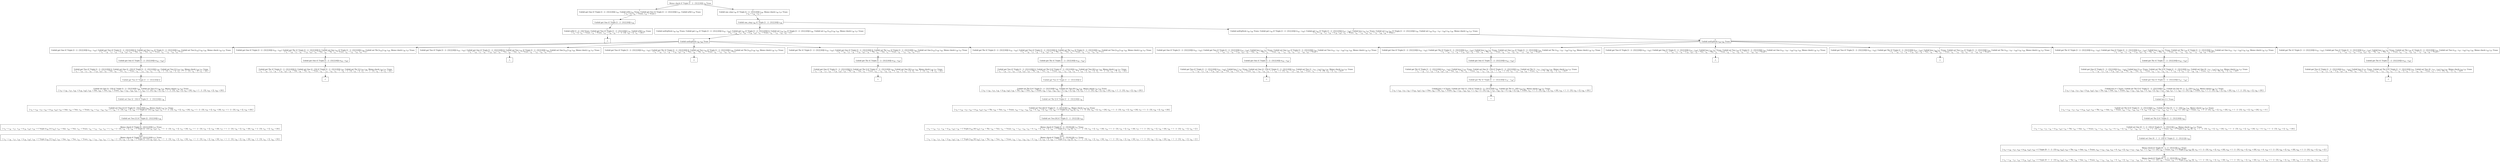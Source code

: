 digraph {
    graph [rankdir=TB
          ,bgcolor=transparent];
    node [shape=box
         ,fillcolor=white
         ,style=filled];
    0 [label=<O <BR/> Memo check (C Triple [1 : 2 : [3] [] [0]]) v<SUB>6</SUB> Trueo>];
    1 [label=<C <BR/> Unfold get One (C Triple [1 : 2 : [3] [] [0]]) v<SUB>34</SUB>, Unfold isNil v<SUB>34</SUB> Trueo, Unfold get Two (C Triple [1 : 2 : [3] [] [0]]) v<SUB>35</SUB>, Unfold isNil v<SUB>35</SUB> Trueo <BR/>  [ v<SUB>6</SUB> &rarr; [], v<SUB>32</SUB> &rarr; Trueo, v<SUB>33</SUB> &rarr; Trueo ] >];
    2 [label=<C <BR/> Unfold one_step v<SUB>36</SUB> (C Triple [1 : 2 : [3] [] [0]]) v<SUB>38</SUB>, Memo check v<SUB>38</SUB> v<SUB>37</SUB> Trueo <BR/>  [ v<SUB>6</SUB> &rarr; v<SUB>36</SUB> : v<SUB>37</SUB> ] >];
    3 [label=<O <BR/> Unfold get One (C Triple [1 : 2 : [3] [] [0]]) v<SUB>34</SUB>>];
    4 [label=<C <BR/> Unfold isNil (1 : 2 : [3]) Trueo, Unfold get Two (C Triple [1 : 2 : [3] [] [0]]) v<SUB>35</SUB>, Unfold isNil v<SUB>35</SUB> Trueo <BR/>  [ v<SUB>6</SUB> &rarr; [], v<SUB>32</SUB> &rarr; Trueo, v<SUB>33</SUB> &rarr; Trueo, v<SUB>34</SUB> &rarr; v<SUB>39</SUB>, v<SUB>39</SUB> &rarr; 1 : 2 : [3], v<SUB>40</SUB> &rarr; [], v<SUB>41</SUB> &rarr; [0] ] >];
    5 [label=<_|_>];
    6 [label=<O <BR/> Unfold one_step v<SUB>36</SUB> (C Triple [1 : 2 : [3] [] [0]]) v<SUB>38</SUB>>];
    7 [label=<C <BR/> Unfold notEqStick v<SUB>39</SUB> v<SUB>40</SUB> Trueo, Unfold get v<SUB>39</SUB> (C Triple [1 : 2 : [3] [] [0]]) (v<SUB>43</SUB> : v<SUB>44</SUB>), Unfold get v<SUB>40</SUB> (C Triple [1 : 2 : [3] [] [0]]) [], Unfold set v<SUB>39</SUB> v<SUB>44</SUB> (C Triple [1 : 2 : [3] [] [0]]) v<SUB>46</SUB>, Unfold set v<SUB>40</SUB> [v<SUB>43</SUB>] v<SUB>46</SUB> v<SUB>38</SUB>, Memo check v<SUB>38</SUB> v<SUB>37</SUB> Trueo <BR/>  [ v<SUB>6</SUB> &rarr; v<SUB>36</SUB> : v<SUB>37</SUB>, v<SUB>36</SUB> &rarr; (v<SUB>39</SUB>, v<SUB>40</SUB>), v<SUB>41</SUB> &rarr; Trueo, v<SUB>42</SUB> &rarr; v<SUB>43</SUB> : v<SUB>44</SUB>, v<SUB>45</SUB> &rarr; [] ] >];
    8 [label=<C <BR/> Unfold notEqStick v<SUB>39</SUB> v<SUB>40</SUB> Trueo, Unfold get v<SUB>39</SUB> (C Triple [1 : 2 : [3] [] [0]]) (v<SUB>43</SUB> : v<SUB>44</SUB>), Unfold get v<SUB>40</SUB> (C Triple [1 : 2 : [3] [] [0]]) (v<SUB>47</SUB> : v<SUB>48</SUB>), Unfold less v<SUB>43</SUB> v<SUB>47</SUB> Trueo, Unfold set v<SUB>39</SUB> v<SUB>44</SUB> (C Triple [1 : 2 : [3] [] [0]]) v<SUB>50</SUB>, Unfold set v<SUB>40</SUB> (v<SUB>43</SUB> : v<SUB>47</SUB> : v<SUB>48</SUB>) v<SUB>50</SUB> v<SUB>38</SUB>, Memo check v<SUB>38</SUB> v<SUB>37</SUB> Trueo <BR/>  [ v<SUB>6</SUB> &rarr; v<SUB>36</SUB> : v<SUB>37</SUB>, v<SUB>36</SUB> &rarr; (v<SUB>39</SUB>, v<SUB>40</SUB>), v<SUB>41</SUB> &rarr; Trueo, v<SUB>42</SUB> &rarr; v<SUB>43</SUB> : v<SUB>44</SUB>, v<SUB>45</SUB> &rarr; v<SUB>47</SUB> : v<SUB>48</SUB>, v<SUB>49</SUB> &rarr; Trueo ] >];
    9 [label=<O <BR/> Unfold notEqStick v<SUB>39</SUB> v<SUB>40</SUB> Trueo>];
    10 [label=<C <BR/> Unfold get One (C Triple [1 : 2 : [3] [] [0]]) (v<SUB>43</SUB> : v<SUB>44</SUB>), Unfold get Two (C Triple [1 : 2 : [3] [] [0]]) [], Unfold set One v<SUB>44</SUB> (C Triple [1 : 2 : [3] [] [0]]) v<SUB>46</SUB>, Unfold set Two [v<SUB>43</SUB>] v<SUB>46</SUB> v<SUB>38</SUB>, Memo check v<SUB>38</SUB> v<SUB>37</SUB> Trueo <BR/>  [ v<SUB>6</SUB> &rarr; v<SUB>36</SUB> : v<SUB>37</SUB>, v<SUB>36</SUB> &rarr; (v<SUB>39</SUB>, v<SUB>40</SUB>), v<SUB>39</SUB> &rarr; One, v<SUB>40</SUB> &rarr; Two, v<SUB>41</SUB> &rarr; Trueo, v<SUB>42</SUB> &rarr; v<SUB>43</SUB> : v<SUB>44</SUB>, v<SUB>45</SUB> &rarr; [] ] >];
    11 [label=<C <BR/> Unfold get One (C Triple [1 : 2 : [3] [] [0]]) (v<SUB>43</SUB> : v<SUB>44</SUB>), Unfold get Thr (C Triple [1 : 2 : [3] [] [0]]) [], Unfold set One v<SUB>44</SUB> (C Triple [1 : 2 : [3] [] [0]]) v<SUB>46</SUB>, Unfold set Thr [v<SUB>43</SUB>] v<SUB>46</SUB> v<SUB>38</SUB>, Memo check v<SUB>38</SUB> v<SUB>37</SUB> Trueo <BR/>  [ v<SUB>6</SUB> &rarr; v<SUB>36</SUB> : v<SUB>37</SUB>, v<SUB>36</SUB> &rarr; (v<SUB>39</SUB>, v<SUB>40</SUB>), v<SUB>39</SUB> &rarr; One, v<SUB>40</SUB> &rarr; Thr, v<SUB>41</SUB> &rarr; Trueo, v<SUB>42</SUB> &rarr; v<SUB>43</SUB> : v<SUB>44</SUB>, v<SUB>45</SUB> &rarr; [] ] >];
    12 [label=<C <BR/> Unfold get Two (C Triple [1 : 2 : [3] [] [0]]) (v<SUB>43</SUB> : v<SUB>44</SUB>), Unfold get One (C Triple [1 : 2 : [3] [] [0]]) [], Unfold set Two v<SUB>44</SUB> (C Triple [1 : 2 : [3] [] [0]]) v<SUB>46</SUB>, Unfold set One [v<SUB>43</SUB>] v<SUB>46</SUB> v<SUB>38</SUB>, Memo check v<SUB>38</SUB> v<SUB>37</SUB> Trueo <BR/>  [ v<SUB>6</SUB> &rarr; v<SUB>36</SUB> : v<SUB>37</SUB>, v<SUB>36</SUB> &rarr; (v<SUB>39</SUB>, v<SUB>40</SUB>), v<SUB>39</SUB> &rarr; Two, v<SUB>40</SUB> &rarr; One, v<SUB>41</SUB> &rarr; Trueo, v<SUB>42</SUB> &rarr; v<SUB>43</SUB> : v<SUB>44</SUB>, v<SUB>45</SUB> &rarr; [] ] >];
    13 [label=<C <BR/> Unfold get Two (C Triple [1 : 2 : [3] [] [0]]) (v<SUB>43</SUB> : v<SUB>44</SUB>), Unfold get Thr (C Triple [1 : 2 : [3] [] [0]]) [], Unfold set Two v<SUB>44</SUB> (C Triple [1 : 2 : [3] [] [0]]) v<SUB>46</SUB>, Unfold set Thr [v<SUB>43</SUB>] v<SUB>46</SUB> v<SUB>38</SUB>, Memo check v<SUB>38</SUB> v<SUB>37</SUB> Trueo <BR/>  [ v<SUB>6</SUB> &rarr; v<SUB>36</SUB> : v<SUB>37</SUB>, v<SUB>36</SUB> &rarr; (v<SUB>39</SUB>, v<SUB>40</SUB>), v<SUB>39</SUB> &rarr; Two, v<SUB>40</SUB> &rarr; Thr, v<SUB>41</SUB> &rarr; Trueo, v<SUB>42</SUB> &rarr; v<SUB>43</SUB> : v<SUB>44</SUB>, v<SUB>45</SUB> &rarr; [] ] >];
    14 [label=<C <BR/> Unfold get Thr (C Triple [1 : 2 : [3] [] [0]]) (v<SUB>43</SUB> : v<SUB>44</SUB>), Unfold get One (C Triple [1 : 2 : [3] [] [0]]) [], Unfold set Thr v<SUB>44</SUB> (C Triple [1 : 2 : [3] [] [0]]) v<SUB>46</SUB>, Unfold set One [v<SUB>43</SUB>] v<SUB>46</SUB> v<SUB>38</SUB>, Memo check v<SUB>38</SUB> v<SUB>37</SUB> Trueo <BR/>  [ v<SUB>6</SUB> &rarr; v<SUB>36</SUB> : v<SUB>37</SUB>, v<SUB>36</SUB> &rarr; (v<SUB>39</SUB>, v<SUB>40</SUB>), v<SUB>39</SUB> &rarr; Thr, v<SUB>40</SUB> &rarr; One, v<SUB>41</SUB> &rarr; Trueo, v<SUB>42</SUB> &rarr; v<SUB>43</SUB> : v<SUB>44</SUB>, v<SUB>45</SUB> &rarr; [] ] >];
    15 [label=<C <BR/> Unfold get Thr (C Triple [1 : 2 : [3] [] [0]]) (v<SUB>43</SUB> : v<SUB>44</SUB>), Unfold get Two (C Triple [1 : 2 : [3] [] [0]]) [], Unfold set Thr v<SUB>44</SUB> (C Triple [1 : 2 : [3] [] [0]]) v<SUB>46</SUB>, Unfold set Two [v<SUB>43</SUB>] v<SUB>46</SUB> v<SUB>38</SUB>, Memo check v<SUB>38</SUB> v<SUB>37</SUB> Trueo <BR/>  [ v<SUB>6</SUB> &rarr; v<SUB>36</SUB> : v<SUB>37</SUB>, v<SUB>36</SUB> &rarr; (v<SUB>39</SUB>, v<SUB>40</SUB>), v<SUB>39</SUB> &rarr; Thr, v<SUB>40</SUB> &rarr; Two, v<SUB>41</SUB> &rarr; Trueo, v<SUB>42</SUB> &rarr; v<SUB>43</SUB> : v<SUB>44</SUB>, v<SUB>45</SUB> &rarr; [] ] >];
    16 [label=<O <BR/> Unfold get One (C Triple [1 : 2 : [3] [] [0]]) (v<SUB>43</SUB> : v<SUB>44</SUB>)>];
    17 [label=<C <BR/> Unfold get Two (C Triple [1 : 2 : [3] [] [0]]) [], Unfold set One (2 : [3]) (C Triple [1 : 2 : [3] [] [0]]) v<SUB>46</SUB>, Unfold set Two [1] v<SUB>46</SUB> v<SUB>38</SUB>, Memo check v<SUB>38</SUB> v<SUB>37</SUB> Trueo <BR/>  [ v<SUB>6</SUB> &rarr; v<SUB>36</SUB> : v<SUB>37</SUB>, v<SUB>36</SUB> &rarr; (v<SUB>39</SUB>, v<SUB>40</SUB>), v<SUB>39</SUB> &rarr; One, v<SUB>40</SUB> &rarr; Two, v<SUB>41</SUB> &rarr; Trueo, v<SUB>42</SUB> &rarr; v<SUB>43</SUB> : v<SUB>44</SUB>, v<SUB>43</SUB> &rarr; 1, v<SUB>44</SUB> &rarr; 2 : [3], v<SUB>45</SUB> &rarr; [], v<SUB>51</SUB> &rarr; 1 : 2 : [3], v<SUB>52</SUB> &rarr; [], v<SUB>53</SUB> &rarr; [0] ] >];
    18 [label=<O <BR/> Unfold get Two (C Triple [1 : 2 : [3] [] [0]]) []>];
    19 [label=<C <BR/> Unfold set One (2 : [3]) (C Triple [1 : 2 : [3] [] [0]]) v<SUB>46</SUB>, Unfold set Two [1] v<SUB>46</SUB> v<SUB>38</SUB>, Memo check v<SUB>38</SUB> v<SUB>37</SUB> Trueo <BR/>  [ v<SUB>6</SUB> &rarr; v<SUB>36</SUB> : v<SUB>37</SUB>, v<SUB>36</SUB> &rarr; (v<SUB>39</SUB>, v<SUB>40</SUB>), v<SUB>39</SUB> &rarr; One, v<SUB>40</SUB> &rarr; Two, v<SUB>41</SUB> &rarr; Trueo, v<SUB>42</SUB> &rarr; v<SUB>43</SUB> : v<SUB>44</SUB>, v<SUB>43</SUB> &rarr; 1, v<SUB>44</SUB> &rarr; 2 : [3], v<SUB>45</SUB> &rarr; [], v<SUB>51</SUB> &rarr; 1 : 2 : [3], v<SUB>52</SUB> &rarr; [], v<SUB>53</SUB> &rarr; [0], v<SUB>54</SUB> &rarr; 1 : 2 : [3], v<SUB>55</SUB> &rarr; [], v<SUB>56</SUB> &rarr; [0] ] >];
    20 [label=<O <BR/> Unfold set One (2 : [3]) (C Triple [1 : 2 : [3] [] [0]]) v<SUB>46</SUB>>];
    21 [label=<C <BR/> Unfold set Two [1] (C Triple [2 : [3] [] [0]]) v<SUB>38</SUB>, Memo check v<SUB>38</SUB> v<SUB>37</SUB> Trueo <BR/>  [ v<SUB>6</SUB> &rarr; v<SUB>36</SUB> : v<SUB>37</SUB>, v<SUB>36</SUB> &rarr; (v<SUB>39</SUB>, v<SUB>40</SUB>), v<SUB>39</SUB> &rarr; One, v<SUB>40</SUB> &rarr; Two, v<SUB>41</SUB> &rarr; Trueo, v<SUB>42</SUB> &rarr; v<SUB>43</SUB> : v<SUB>44</SUB>, v<SUB>43</SUB> &rarr; 1, v<SUB>44</SUB> &rarr; 2 : [3], v<SUB>45</SUB> &rarr; [], v<SUB>46</SUB> &rarr; C Triple [2 : [3] v<SUB>58</SUB> v<SUB>59</SUB>], v<SUB>51</SUB> &rarr; 1 : 2 : [3], v<SUB>52</SUB> &rarr; [], v<SUB>53</SUB> &rarr; [0], v<SUB>54</SUB> &rarr; 1 : 2 : [3], v<SUB>55</SUB> &rarr; [], v<SUB>56</SUB> &rarr; [0], v<SUB>57</SUB> &rarr; 1 : 2 : [3], v<SUB>58</SUB> &rarr; [], v<SUB>59</SUB> &rarr; [0] ] >];
    22 [label=<O <BR/> Unfold set Two [1] (C Triple [2 : [3] [] [0]]) v<SUB>38</SUB>>];
    23 [label=<C <BR/> Memo check (C Triple [2 : [3] [1] [0]]) v<SUB>37</SUB> Trueo <BR/>  [ v<SUB>6</SUB> &rarr; v<SUB>36</SUB> : v<SUB>37</SUB>, v<SUB>36</SUB> &rarr; (v<SUB>39</SUB>, v<SUB>40</SUB>), v<SUB>38</SUB> &rarr; C Triple [v<SUB>60</SUB> [1] v<SUB>62</SUB>], v<SUB>39</SUB> &rarr; One, v<SUB>40</SUB> &rarr; Two, v<SUB>41</SUB> &rarr; Trueo, v<SUB>42</SUB> &rarr; v<SUB>43</SUB> : v<SUB>44</SUB>, v<SUB>43</SUB> &rarr; 1, v<SUB>44</SUB> &rarr; 2 : [3], v<SUB>45</SUB> &rarr; [], v<SUB>46</SUB> &rarr; C Triple [2 : [3] v<SUB>58</SUB> v<SUB>59</SUB>], v<SUB>51</SUB> &rarr; 1 : 2 : [3], v<SUB>52</SUB> &rarr; [], v<SUB>53</SUB> &rarr; [0], v<SUB>54</SUB> &rarr; 1 : 2 : [3], v<SUB>55</SUB> &rarr; [], v<SUB>56</SUB> &rarr; [0], v<SUB>57</SUB> &rarr; 1 : 2 : [3], v<SUB>58</SUB> &rarr; [], v<SUB>59</SUB> &rarr; [0], v<SUB>60</SUB> &rarr; 2 : [3], v<SUB>61</SUB> &rarr; [], v<SUB>62</SUB> &rarr; [0] ] >];
    24 [label=<Leaf <BR/> Memo check (C Triple [2 : [3] [1] [0]]) v<SUB>37</SUB> Trueo <BR/>  [ v<SUB>6</SUB> &rarr; v<SUB>36</SUB> : v<SUB>37</SUB>, v<SUB>36</SUB> &rarr; (v<SUB>39</SUB>, v<SUB>40</SUB>), v<SUB>38</SUB> &rarr; C Triple [v<SUB>60</SUB> [1] v<SUB>62</SUB>], v<SUB>39</SUB> &rarr; One, v<SUB>40</SUB> &rarr; Two, v<SUB>41</SUB> &rarr; Trueo, v<SUB>42</SUB> &rarr; v<SUB>43</SUB> : v<SUB>44</SUB>, v<SUB>43</SUB> &rarr; 1, v<SUB>44</SUB> &rarr; 2 : [3], v<SUB>45</SUB> &rarr; [], v<SUB>46</SUB> &rarr; C Triple [2 : [3] v<SUB>58</SUB> v<SUB>59</SUB>], v<SUB>51</SUB> &rarr; 1 : 2 : [3], v<SUB>52</SUB> &rarr; [], v<SUB>53</SUB> &rarr; [0], v<SUB>54</SUB> &rarr; 1 : 2 : [3], v<SUB>55</SUB> &rarr; [], v<SUB>56</SUB> &rarr; [0], v<SUB>57</SUB> &rarr; 1 : 2 : [3], v<SUB>58</SUB> &rarr; [], v<SUB>59</SUB> &rarr; [0], v<SUB>60</SUB> &rarr; 2 : [3], v<SUB>61</SUB> &rarr; [], v<SUB>62</SUB> &rarr; [0] ] >];
    25 [label=<O <BR/> Unfold get One (C Triple [1 : 2 : [3] [] [0]]) (v<SUB>43</SUB> : v<SUB>44</SUB>)>];
    26 [label=<C <BR/> Unfold get Thr (C Triple [1 : 2 : [3] [] [0]]) [], Unfold set One (2 : [3]) (C Triple [1 : 2 : [3] [] [0]]) v<SUB>46</SUB>, Unfold set Thr [1] v<SUB>46</SUB> v<SUB>38</SUB>, Memo check v<SUB>38</SUB> v<SUB>37</SUB> Trueo <BR/>  [ v<SUB>6</SUB> &rarr; v<SUB>36</SUB> : v<SUB>37</SUB>, v<SUB>36</SUB> &rarr; (v<SUB>39</SUB>, v<SUB>40</SUB>), v<SUB>39</SUB> &rarr; One, v<SUB>40</SUB> &rarr; Thr, v<SUB>41</SUB> &rarr; Trueo, v<SUB>42</SUB> &rarr; v<SUB>43</SUB> : v<SUB>44</SUB>, v<SUB>43</SUB> &rarr; 1, v<SUB>44</SUB> &rarr; 2 : [3], v<SUB>45</SUB> &rarr; [], v<SUB>51</SUB> &rarr; 1 : 2 : [3], v<SUB>52</SUB> &rarr; [], v<SUB>53</SUB> &rarr; [0] ] >];
    27 [label=<_|_>];
    28 [label=<_|_>];
    29 [label=<_|_>];
    30 [label=<O <BR/> Unfold get Thr (C Triple [1 : 2 : [3] [] [0]]) (v<SUB>43</SUB> : v<SUB>44</SUB>)>];
    31 [label=<C <BR/> Unfold get One (C Triple [1 : 2 : [3] [] [0]]) [], Unfold set Thr [] (C Triple [1 : 2 : [3] [] [0]]) v<SUB>46</SUB>, Unfold set One [0] v<SUB>46</SUB> v<SUB>38</SUB>, Memo check v<SUB>38</SUB> v<SUB>37</SUB> Trueo <BR/>  [ v<SUB>6</SUB> &rarr; v<SUB>36</SUB> : v<SUB>37</SUB>, v<SUB>36</SUB> &rarr; (v<SUB>39</SUB>, v<SUB>40</SUB>), v<SUB>39</SUB> &rarr; Thr, v<SUB>40</SUB> &rarr; One, v<SUB>41</SUB> &rarr; Trueo, v<SUB>42</SUB> &rarr; v<SUB>43</SUB> : v<SUB>44</SUB>, v<SUB>43</SUB> &rarr; 0, v<SUB>44</SUB> &rarr; [], v<SUB>45</SUB> &rarr; [], v<SUB>51</SUB> &rarr; 1 : 2 : [3], v<SUB>52</SUB> &rarr; [], v<SUB>53</SUB> &rarr; [0] ] >];
    32 [label=<_|_>];
    33 [label=<O <BR/> Unfold get Thr (C Triple [1 : 2 : [3] [] [0]]) (v<SUB>43</SUB> : v<SUB>44</SUB>)>];
    34 [label=<C <BR/> Unfold get Two (C Triple [1 : 2 : [3] [] [0]]) [], Unfold set Thr [] (C Triple [1 : 2 : [3] [] [0]]) v<SUB>46</SUB>, Unfold set Two [0] v<SUB>46</SUB> v<SUB>38</SUB>, Memo check v<SUB>38</SUB> v<SUB>37</SUB> Trueo <BR/>  [ v<SUB>6</SUB> &rarr; v<SUB>36</SUB> : v<SUB>37</SUB>, v<SUB>36</SUB> &rarr; (v<SUB>39</SUB>, v<SUB>40</SUB>), v<SUB>39</SUB> &rarr; Thr, v<SUB>40</SUB> &rarr; Two, v<SUB>41</SUB> &rarr; Trueo, v<SUB>42</SUB> &rarr; v<SUB>43</SUB> : v<SUB>44</SUB>, v<SUB>43</SUB> &rarr; 0, v<SUB>44</SUB> &rarr; [], v<SUB>45</SUB> &rarr; [], v<SUB>51</SUB> &rarr; 1 : 2 : [3], v<SUB>52</SUB> &rarr; [], v<SUB>53</SUB> &rarr; [0] ] >];
    35 [label=<O <BR/> Unfold get Two (C Triple [1 : 2 : [3] [] [0]]) []>];
    36 [label=<C <BR/> Unfold set Thr [] (C Triple [1 : 2 : [3] [] [0]]) v<SUB>46</SUB>, Unfold set Two [0] v<SUB>46</SUB> v<SUB>38</SUB>, Memo check v<SUB>38</SUB> v<SUB>37</SUB> Trueo <BR/>  [ v<SUB>6</SUB> &rarr; v<SUB>36</SUB> : v<SUB>37</SUB>, v<SUB>36</SUB> &rarr; (v<SUB>39</SUB>, v<SUB>40</SUB>), v<SUB>39</SUB> &rarr; Thr, v<SUB>40</SUB> &rarr; Two, v<SUB>41</SUB> &rarr; Trueo, v<SUB>42</SUB> &rarr; v<SUB>43</SUB> : v<SUB>44</SUB>, v<SUB>43</SUB> &rarr; 0, v<SUB>44</SUB> &rarr; [], v<SUB>45</SUB> &rarr; [], v<SUB>51</SUB> &rarr; 1 : 2 : [3], v<SUB>52</SUB> &rarr; [], v<SUB>53</SUB> &rarr; [0], v<SUB>54</SUB> &rarr; 1 : 2 : [3], v<SUB>55</SUB> &rarr; [], v<SUB>56</SUB> &rarr; [0] ] >];
    37 [label=<O <BR/> Unfold set Thr [] (C Triple [1 : 2 : [3] [] [0]]) v<SUB>46</SUB>>];
    38 [label=<C <BR/> Unfold set Two [0] (C Triple [1 : 2 : [3] [] []]) v<SUB>38</SUB>, Memo check v<SUB>38</SUB> v<SUB>37</SUB> Trueo <BR/>  [ v<SUB>6</SUB> &rarr; v<SUB>36</SUB> : v<SUB>37</SUB>, v<SUB>36</SUB> &rarr; (v<SUB>39</SUB>, v<SUB>40</SUB>), v<SUB>39</SUB> &rarr; Thr, v<SUB>40</SUB> &rarr; Two, v<SUB>41</SUB> &rarr; Trueo, v<SUB>42</SUB> &rarr; v<SUB>43</SUB> : v<SUB>44</SUB>, v<SUB>43</SUB> &rarr; 0, v<SUB>44</SUB> &rarr; [], v<SUB>45</SUB> &rarr; [], v<SUB>46</SUB> &rarr; C Triple [v<SUB>57</SUB> v<SUB>58</SUB> []], v<SUB>51</SUB> &rarr; 1 : 2 : [3], v<SUB>52</SUB> &rarr; [], v<SUB>53</SUB> &rarr; [0], v<SUB>54</SUB> &rarr; 1 : 2 : [3], v<SUB>55</SUB> &rarr; [], v<SUB>56</SUB> &rarr; [0], v<SUB>57</SUB> &rarr; 1 : 2 : [3], v<SUB>58</SUB> &rarr; [], v<SUB>59</SUB> &rarr; [0] ] >];
    39 [label=<O <BR/> Unfold set Two [0] (C Triple [1 : 2 : [3] [] []]) v<SUB>38</SUB>>];
    40 [label=<C <BR/> Memo check (C Triple [1 : 2 : [3] [0] []]) v<SUB>37</SUB> Trueo <BR/>  [ v<SUB>6</SUB> &rarr; v<SUB>36</SUB> : v<SUB>37</SUB>, v<SUB>36</SUB> &rarr; (v<SUB>39</SUB>, v<SUB>40</SUB>), v<SUB>38</SUB> &rarr; C Triple [v<SUB>60</SUB> [0] v<SUB>62</SUB>], v<SUB>39</SUB> &rarr; Thr, v<SUB>40</SUB> &rarr; Two, v<SUB>41</SUB> &rarr; Trueo, v<SUB>42</SUB> &rarr; v<SUB>43</SUB> : v<SUB>44</SUB>, v<SUB>43</SUB> &rarr; 0, v<SUB>44</SUB> &rarr; [], v<SUB>45</SUB> &rarr; [], v<SUB>46</SUB> &rarr; C Triple [v<SUB>57</SUB> v<SUB>58</SUB> []], v<SUB>51</SUB> &rarr; 1 : 2 : [3], v<SUB>52</SUB> &rarr; [], v<SUB>53</SUB> &rarr; [0], v<SUB>54</SUB> &rarr; 1 : 2 : [3], v<SUB>55</SUB> &rarr; [], v<SUB>56</SUB> &rarr; [0], v<SUB>57</SUB> &rarr; 1 : 2 : [3], v<SUB>58</SUB> &rarr; [], v<SUB>59</SUB> &rarr; [0], v<SUB>60</SUB> &rarr; 1 : 2 : [3], v<SUB>61</SUB> &rarr; [], v<SUB>62</SUB> &rarr; [] ] >];
    41 [label=<Leaf <BR/> Memo check (C Triple [1 : 2 : [3] [0] []]) v<SUB>37</SUB> Trueo <BR/>  [ v<SUB>6</SUB> &rarr; v<SUB>36</SUB> : v<SUB>37</SUB>, v<SUB>36</SUB> &rarr; (v<SUB>39</SUB>, v<SUB>40</SUB>), v<SUB>38</SUB> &rarr; C Triple [v<SUB>60</SUB> [0] v<SUB>62</SUB>], v<SUB>39</SUB> &rarr; Thr, v<SUB>40</SUB> &rarr; Two, v<SUB>41</SUB> &rarr; Trueo, v<SUB>42</SUB> &rarr; v<SUB>43</SUB> : v<SUB>44</SUB>, v<SUB>43</SUB> &rarr; 0, v<SUB>44</SUB> &rarr; [], v<SUB>45</SUB> &rarr; [], v<SUB>46</SUB> &rarr; C Triple [v<SUB>57</SUB> v<SUB>58</SUB> []], v<SUB>51</SUB> &rarr; 1 : 2 : [3], v<SUB>52</SUB> &rarr; [], v<SUB>53</SUB> &rarr; [0], v<SUB>54</SUB> &rarr; 1 : 2 : [3], v<SUB>55</SUB> &rarr; [], v<SUB>56</SUB> &rarr; [0], v<SUB>57</SUB> &rarr; 1 : 2 : [3], v<SUB>58</SUB> &rarr; [], v<SUB>59</SUB> &rarr; [0], v<SUB>60</SUB> &rarr; 1 : 2 : [3], v<SUB>61</SUB> &rarr; [], v<SUB>62</SUB> &rarr; [] ] >];
    42 [label=<O <BR/> Unfold notEqStick v<SUB>39</SUB> v<SUB>40</SUB> Trueo>];
    43 [label=<C <BR/> Unfold get One (C Triple [1 : 2 : [3] [] [0]]) (v<SUB>43</SUB> : v<SUB>44</SUB>), Unfold get Two (C Triple [1 : 2 : [3] [] [0]]) (v<SUB>47</SUB> : v<SUB>48</SUB>), Unfold less v<SUB>43</SUB> v<SUB>47</SUB> Trueo, Unfold set One v<SUB>44</SUB> (C Triple [1 : 2 : [3] [] [0]]) v<SUB>50</SUB>, Unfold set Two (v<SUB>43</SUB> : v<SUB>47</SUB> : v<SUB>48</SUB>) v<SUB>50</SUB> v<SUB>38</SUB>, Memo check v<SUB>38</SUB> v<SUB>37</SUB> Trueo <BR/>  [ v<SUB>6</SUB> &rarr; v<SUB>36</SUB> : v<SUB>37</SUB>, v<SUB>36</SUB> &rarr; (v<SUB>39</SUB>, v<SUB>40</SUB>), v<SUB>39</SUB> &rarr; One, v<SUB>40</SUB> &rarr; Two, v<SUB>41</SUB> &rarr; Trueo, v<SUB>42</SUB> &rarr; v<SUB>43</SUB> : v<SUB>44</SUB>, v<SUB>45</SUB> &rarr; v<SUB>47</SUB> : v<SUB>48</SUB>, v<SUB>49</SUB> &rarr; Trueo ] >];
    44 [label=<C <BR/> Unfold get One (C Triple [1 : 2 : [3] [] [0]]) (v<SUB>43</SUB> : v<SUB>44</SUB>), Unfold get Thr (C Triple [1 : 2 : [3] [] [0]]) (v<SUB>47</SUB> : v<SUB>48</SUB>), Unfold less v<SUB>43</SUB> v<SUB>47</SUB> Trueo, Unfold set One v<SUB>44</SUB> (C Triple [1 : 2 : [3] [] [0]]) v<SUB>50</SUB>, Unfold set Thr (v<SUB>43</SUB> : v<SUB>47</SUB> : v<SUB>48</SUB>) v<SUB>50</SUB> v<SUB>38</SUB>, Memo check v<SUB>38</SUB> v<SUB>37</SUB> Trueo <BR/>  [ v<SUB>6</SUB> &rarr; v<SUB>36</SUB> : v<SUB>37</SUB>, v<SUB>36</SUB> &rarr; (v<SUB>39</SUB>, v<SUB>40</SUB>), v<SUB>39</SUB> &rarr; One, v<SUB>40</SUB> &rarr; Thr, v<SUB>41</SUB> &rarr; Trueo, v<SUB>42</SUB> &rarr; v<SUB>43</SUB> : v<SUB>44</SUB>, v<SUB>45</SUB> &rarr; v<SUB>47</SUB> : v<SUB>48</SUB>, v<SUB>49</SUB> &rarr; Trueo ] >];
    45 [label=<C <BR/> Unfold get Two (C Triple [1 : 2 : [3] [] [0]]) (v<SUB>43</SUB> : v<SUB>44</SUB>), Unfold get One (C Triple [1 : 2 : [3] [] [0]]) (v<SUB>47</SUB> : v<SUB>48</SUB>), Unfold less v<SUB>43</SUB> v<SUB>47</SUB> Trueo, Unfold set Two v<SUB>44</SUB> (C Triple [1 : 2 : [3] [] [0]]) v<SUB>50</SUB>, Unfold set One (v<SUB>43</SUB> : v<SUB>47</SUB> : v<SUB>48</SUB>) v<SUB>50</SUB> v<SUB>38</SUB>, Memo check v<SUB>38</SUB> v<SUB>37</SUB> Trueo <BR/>  [ v<SUB>6</SUB> &rarr; v<SUB>36</SUB> : v<SUB>37</SUB>, v<SUB>36</SUB> &rarr; (v<SUB>39</SUB>, v<SUB>40</SUB>), v<SUB>39</SUB> &rarr; Two, v<SUB>40</SUB> &rarr; One, v<SUB>41</SUB> &rarr; Trueo, v<SUB>42</SUB> &rarr; v<SUB>43</SUB> : v<SUB>44</SUB>, v<SUB>45</SUB> &rarr; v<SUB>47</SUB> : v<SUB>48</SUB>, v<SUB>49</SUB> &rarr; Trueo ] >];
    46 [label=<C <BR/> Unfold get Two (C Triple [1 : 2 : [3] [] [0]]) (v<SUB>43</SUB> : v<SUB>44</SUB>), Unfold get Thr (C Triple [1 : 2 : [3] [] [0]]) (v<SUB>47</SUB> : v<SUB>48</SUB>), Unfold less v<SUB>43</SUB> v<SUB>47</SUB> Trueo, Unfold set Two v<SUB>44</SUB> (C Triple [1 : 2 : [3] [] [0]]) v<SUB>50</SUB>, Unfold set Thr (v<SUB>43</SUB> : v<SUB>47</SUB> : v<SUB>48</SUB>) v<SUB>50</SUB> v<SUB>38</SUB>, Memo check v<SUB>38</SUB> v<SUB>37</SUB> Trueo <BR/>  [ v<SUB>6</SUB> &rarr; v<SUB>36</SUB> : v<SUB>37</SUB>, v<SUB>36</SUB> &rarr; (v<SUB>39</SUB>, v<SUB>40</SUB>), v<SUB>39</SUB> &rarr; Two, v<SUB>40</SUB> &rarr; Thr, v<SUB>41</SUB> &rarr; Trueo, v<SUB>42</SUB> &rarr; v<SUB>43</SUB> : v<SUB>44</SUB>, v<SUB>45</SUB> &rarr; v<SUB>47</SUB> : v<SUB>48</SUB>, v<SUB>49</SUB> &rarr; Trueo ] >];
    47 [label=<C <BR/> Unfold get Thr (C Triple [1 : 2 : [3] [] [0]]) (v<SUB>43</SUB> : v<SUB>44</SUB>), Unfold get One (C Triple [1 : 2 : [3] [] [0]]) (v<SUB>47</SUB> : v<SUB>48</SUB>), Unfold less v<SUB>43</SUB> v<SUB>47</SUB> Trueo, Unfold set Thr v<SUB>44</SUB> (C Triple [1 : 2 : [3] [] [0]]) v<SUB>50</SUB>, Unfold set One (v<SUB>43</SUB> : v<SUB>47</SUB> : v<SUB>48</SUB>) v<SUB>50</SUB> v<SUB>38</SUB>, Memo check v<SUB>38</SUB> v<SUB>37</SUB> Trueo <BR/>  [ v<SUB>6</SUB> &rarr; v<SUB>36</SUB> : v<SUB>37</SUB>, v<SUB>36</SUB> &rarr; (v<SUB>39</SUB>, v<SUB>40</SUB>), v<SUB>39</SUB> &rarr; Thr, v<SUB>40</SUB> &rarr; One, v<SUB>41</SUB> &rarr; Trueo, v<SUB>42</SUB> &rarr; v<SUB>43</SUB> : v<SUB>44</SUB>, v<SUB>45</SUB> &rarr; v<SUB>47</SUB> : v<SUB>48</SUB>, v<SUB>49</SUB> &rarr; Trueo ] >];
    48 [label=<C <BR/> Unfold get Thr (C Triple [1 : 2 : [3] [] [0]]) (v<SUB>43</SUB> : v<SUB>44</SUB>), Unfold get Two (C Triple [1 : 2 : [3] [] [0]]) (v<SUB>47</SUB> : v<SUB>48</SUB>), Unfold less v<SUB>43</SUB> v<SUB>47</SUB> Trueo, Unfold set Thr v<SUB>44</SUB> (C Triple [1 : 2 : [3] [] [0]]) v<SUB>50</SUB>, Unfold set Two (v<SUB>43</SUB> : v<SUB>47</SUB> : v<SUB>48</SUB>) v<SUB>50</SUB> v<SUB>38</SUB>, Memo check v<SUB>38</SUB> v<SUB>37</SUB> Trueo <BR/>  [ v<SUB>6</SUB> &rarr; v<SUB>36</SUB> : v<SUB>37</SUB>, v<SUB>36</SUB> &rarr; (v<SUB>39</SUB>, v<SUB>40</SUB>), v<SUB>39</SUB> &rarr; Thr, v<SUB>40</SUB> &rarr; Two, v<SUB>41</SUB> &rarr; Trueo, v<SUB>42</SUB> &rarr; v<SUB>43</SUB> : v<SUB>44</SUB>, v<SUB>45</SUB> &rarr; v<SUB>47</SUB> : v<SUB>48</SUB>, v<SUB>49</SUB> &rarr; Trueo ] >];
    49 [label=<O <BR/> Unfold get One (C Triple [1 : 2 : [3] [] [0]]) (v<SUB>43</SUB> : v<SUB>44</SUB>)>];
    50 [label=<C <BR/> Unfold get Two (C Triple [1 : 2 : [3] [] [0]]) (v<SUB>47</SUB> : v<SUB>48</SUB>), Unfold less 1 v<SUB>47</SUB> Trueo, Unfold set One (2 : [3]) (C Triple [1 : 2 : [3] [] [0]]) v<SUB>50</SUB>, Unfold set Two (1 : v<SUB>47</SUB> : v<SUB>48</SUB>) v<SUB>50</SUB> v<SUB>38</SUB>, Memo check v<SUB>38</SUB> v<SUB>37</SUB> Trueo <BR/>  [ v<SUB>6</SUB> &rarr; v<SUB>36</SUB> : v<SUB>37</SUB>, v<SUB>36</SUB> &rarr; (v<SUB>39</SUB>, v<SUB>40</SUB>), v<SUB>39</SUB> &rarr; One, v<SUB>40</SUB> &rarr; Two, v<SUB>41</SUB> &rarr; Trueo, v<SUB>42</SUB> &rarr; v<SUB>43</SUB> : v<SUB>44</SUB>, v<SUB>43</SUB> &rarr; 1, v<SUB>44</SUB> &rarr; 2 : [3], v<SUB>45</SUB> &rarr; v<SUB>47</SUB> : v<SUB>48</SUB>, v<SUB>49</SUB> &rarr; Trueo, v<SUB>51</SUB> &rarr; 1 : 2 : [3], v<SUB>52</SUB> &rarr; [], v<SUB>53</SUB> &rarr; [0] ] >];
    51 [label=<_|_>];
    52 [label=<O <BR/> Unfold get One (C Triple [1 : 2 : [3] [] [0]]) (v<SUB>43</SUB> : v<SUB>44</SUB>)>];
    53 [label=<C <BR/> Unfold get Thr (C Triple [1 : 2 : [3] [] [0]]) (v<SUB>47</SUB> : v<SUB>48</SUB>), Unfold less 1 v<SUB>47</SUB> Trueo, Unfold set One (2 : [3]) (C Triple [1 : 2 : [3] [] [0]]) v<SUB>50</SUB>, Unfold set Thr (1 : v<SUB>47</SUB> : v<SUB>48</SUB>) v<SUB>50</SUB> v<SUB>38</SUB>, Memo check v<SUB>38</SUB> v<SUB>37</SUB> Trueo <BR/>  [ v<SUB>6</SUB> &rarr; v<SUB>36</SUB> : v<SUB>37</SUB>, v<SUB>36</SUB> &rarr; (v<SUB>39</SUB>, v<SUB>40</SUB>), v<SUB>39</SUB> &rarr; One, v<SUB>40</SUB> &rarr; Thr, v<SUB>41</SUB> &rarr; Trueo, v<SUB>42</SUB> &rarr; v<SUB>43</SUB> : v<SUB>44</SUB>, v<SUB>43</SUB> &rarr; 1, v<SUB>44</SUB> &rarr; 2 : [3], v<SUB>45</SUB> &rarr; v<SUB>47</SUB> : v<SUB>48</SUB>, v<SUB>49</SUB> &rarr; Trueo, v<SUB>51</SUB> &rarr; 1 : 2 : [3], v<SUB>52</SUB> &rarr; [], v<SUB>53</SUB> &rarr; [0] ] >];
    54 [label=<O <BR/> Unfold get Thr (C Triple [1 : 2 : [3] [] [0]]) (v<SUB>47</SUB> : v<SUB>48</SUB>)>];
    55 [label=<C <BR/> Unfold less 1 0 Trueo, Unfold set One (2 : [3]) (C Triple [1 : 2 : [3] [] [0]]) v<SUB>50</SUB>, Unfold set Thr (1 : [0]) v<SUB>50</SUB> v<SUB>38</SUB>, Memo check v<SUB>38</SUB> v<SUB>37</SUB> Trueo <BR/>  [ v<SUB>6</SUB> &rarr; v<SUB>36</SUB> : v<SUB>37</SUB>, v<SUB>36</SUB> &rarr; (v<SUB>39</SUB>, v<SUB>40</SUB>), v<SUB>39</SUB> &rarr; One, v<SUB>40</SUB> &rarr; Thr, v<SUB>41</SUB> &rarr; Trueo, v<SUB>42</SUB> &rarr; v<SUB>43</SUB> : v<SUB>44</SUB>, v<SUB>43</SUB> &rarr; 1, v<SUB>44</SUB> &rarr; 2 : [3], v<SUB>45</SUB> &rarr; v<SUB>47</SUB> : v<SUB>48</SUB>, v<SUB>47</SUB> &rarr; 0, v<SUB>48</SUB> &rarr; [], v<SUB>49</SUB> &rarr; Trueo, v<SUB>51</SUB> &rarr; 1 : 2 : [3], v<SUB>52</SUB> &rarr; [], v<SUB>53</SUB> &rarr; [0], v<SUB>54</SUB> &rarr; 1 : 2 : [3], v<SUB>55</SUB> &rarr; [], v<SUB>56</SUB> &rarr; [0] ] >];
    56 [label=<_|_>];
    57 [label=<_|_>];
    58 [label=<_|_>];
    59 [label=<O <BR/> Unfold get Thr (C Triple [1 : 2 : [3] [] [0]]) (v<SUB>43</SUB> : v<SUB>44</SUB>)>];
    60 [label=<C <BR/> Unfold get One (C Triple [1 : 2 : [3] [] [0]]) (v<SUB>47</SUB> : v<SUB>48</SUB>), Unfold less 0 v<SUB>47</SUB> Trueo, Unfold set Thr [] (C Triple [1 : 2 : [3] [] [0]]) v<SUB>50</SUB>, Unfold set One (0 : v<SUB>47</SUB> : v<SUB>48</SUB>) v<SUB>50</SUB> v<SUB>38</SUB>, Memo check v<SUB>38</SUB> v<SUB>37</SUB> Trueo <BR/>  [ v<SUB>6</SUB> &rarr; v<SUB>36</SUB> : v<SUB>37</SUB>, v<SUB>36</SUB> &rarr; (v<SUB>39</SUB>, v<SUB>40</SUB>), v<SUB>39</SUB> &rarr; Thr, v<SUB>40</SUB> &rarr; One, v<SUB>41</SUB> &rarr; Trueo, v<SUB>42</SUB> &rarr; v<SUB>43</SUB> : v<SUB>44</SUB>, v<SUB>43</SUB> &rarr; 0, v<SUB>44</SUB> &rarr; [], v<SUB>45</SUB> &rarr; v<SUB>47</SUB> : v<SUB>48</SUB>, v<SUB>49</SUB> &rarr; Trueo, v<SUB>51</SUB> &rarr; 1 : 2 : [3], v<SUB>52</SUB> &rarr; [], v<SUB>53</SUB> &rarr; [0] ] >];
    61 [label=<O <BR/> Unfold get One (C Triple [1 : 2 : [3] [] [0]]) (v<SUB>47</SUB> : v<SUB>48</SUB>)>];
    62 [label=<C <BR/> Unfold less 0 1 Trueo, Unfold set Thr [] (C Triple [1 : 2 : [3] [] [0]]) v<SUB>50</SUB>, Unfold set One (0 : 1 : 2 : [3]) v<SUB>50</SUB> v<SUB>38</SUB>, Memo check v<SUB>38</SUB> v<SUB>37</SUB> Trueo <BR/>  [ v<SUB>6</SUB> &rarr; v<SUB>36</SUB> : v<SUB>37</SUB>, v<SUB>36</SUB> &rarr; (v<SUB>39</SUB>, v<SUB>40</SUB>), v<SUB>39</SUB> &rarr; Thr, v<SUB>40</SUB> &rarr; One, v<SUB>41</SUB> &rarr; Trueo, v<SUB>42</SUB> &rarr; v<SUB>43</SUB> : v<SUB>44</SUB>, v<SUB>43</SUB> &rarr; 0, v<SUB>44</SUB> &rarr; [], v<SUB>45</SUB> &rarr; v<SUB>47</SUB> : v<SUB>48</SUB>, v<SUB>47</SUB> &rarr; 1, v<SUB>48</SUB> &rarr; 2 : [3], v<SUB>49</SUB> &rarr; Trueo, v<SUB>51</SUB> &rarr; 1 : 2 : [3], v<SUB>52</SUB> &rarr; [], v<SUB>53</SUB> &rarr; [0], v<SUB>54</SUB> &rarr; 1 : 2 : [3], v<SUB>55</SUB> &rarr; [], v<SUB>56</SUB> &rarr; [0] ] >];
    63 [label=<O <BR/> Unfold less 0 1 Trueo>];
    64 [label=<C <BR/> Unfold set Thr [] (C Triple [1 : 2 : [3] [] [0]]) v<SUB>50</SUB>, Unfold set One (0 : 1 : 2 : [3]) v<SUB>50</SUB> v<SUB>38</SUB>, Memo check v<SUB>38</SUB> v<SUB>37</SUB> Trueo <BR/>  [ v<SUB>6</SUB> &rarr; v<SUB>36</SUB> : v<SUB>37</SUB>, v<SUB>36</SUB> &rarr; (v<SUB>39</SUB>, v<SUB>40</SUB>), v<SUB>39</SUB> &rarr; Thr, v<SUB>40</SUB> &rarr; One, v<SUB>41</SUB> &rarr; Trueo, v<SUB>42</SUB> &rarr; v<SUB>43</SUB> : v<SUB>44</SUB>, v<SUB>43</SUB> &rarr; 0, v<SUB>44</SUB> &rarr; [], v<SUB>45</SUB> &rarr; v<SUB>47</SUB> : v<SUB>48</SUB>, v<SUB>47</SUB> &rarr; 1, v<SUB>48</SUB> &rarr; 2 : [3], v<SUB>49</SUB> &rarr; Trueo, v<SUB>51</SUB> &rarr; 1 : 2 : [3], v<SUB>52</SUB> &rarr; [], v<SUB>53</SUB> &rarr; [0], v<SUB>54</SUB> &rarr; 1 : 2 : [3], v<SUB>55</SUB> &rarr; [], v<SUB>56</SUB> &rarr; [0], v<SUB>57</SUB> &rarr; 0 ] >];
    65 [label=<O <BR/> Unfold set Thr [] (C Triple [1 : 2 : [3] [] [0]]) v<SUB>50</SUB>>];
    66 [label=<C <BR/> Unfold set One (0 : 1 : 2 : [3]) (C Triple [1 : 2 : [3] [] []]) v<SUB>38</SUB>, Memo check v<SUB>38</SUB> v<SUB>37</SUB> Trueo <BR/>  [ v<SUB>6</SUB> &rarr; v<SUB>36</SUB> : v<SUB>37</SUB>, v<SUB>36</SUB> &rarr; (v<SUB>39</SUB>, v<SUB>40</SUB>), v<SUB>39</SUB> &rarr; Thr, v<SUB>40</SUB> &rarr; One, v<SUB>41</SUB> &rarr; Trueo, v<SUB>42</SUB> &rarr; v<SUB>43</SUB> : v<SUB>44</SUB>, v<SUB>43</SUB> &rarr; 0, v<SUB>44</SUB> &rarr; [], v<SUB>45</SUB> &rarr; v<SUB>47</SUB> : v<SUB>48</SUB>, v<SUB>47</SUB> &rarr; 1, v<SUB>48</SUB> &rarr; 2 : [3], v<SUB>49</SUB> &rarr; Trueo, v<SUB>50</SUB> &rarr; C Triple [v<SUB>59</SUB> v<SUB>60</SUB> []], v<SUB>51</SUB> &rarr; 1 : 2 : [3], v<SUB>52</SUB> &rarr; [], v<SUB>53</SUB> &rarr; [0], v<SUB>54</SUB> &rarr; 1 : 2 : [3], v<SUB>55</SUB> &rarr; [], v<SUB>56</SUB> &rarr; [0], v<SUB>57</SUB> &rarr; 0, v<SUB>59</SUB> &rarr; 1 : 2 : [3], v<SUB>60</SUB> &rarr; [], v<SUB>61</SUB> &rarr; [0] ] >];
    67 [label=<O <BR/> Unfold set One (0 : 1 : 2 : [3]) (C Triple [1 : 2 : [3] [] []]) v<SUB>38</SUB>>];
    68 [label=<C <BR/> Memo check (C Triple [0 : 1 : 2 : [3] [] []]) v<SUB>37</SUB> Trueo <BR/>  [ v<SUB>6</SUB> &rarr; v<SUB>36</SUB> : v<SUB>37</SUB>, v<SUB>36</SUB> &rarr; (v<SUB>39</SUB>, v<SUB>40</SUB>), v<SUB>38</SUB> &rarr; C Triple [0 : 1 : 2 : [3] v<SUB>63</SUB> v<SUB>64</SUB>], v<SUB>39</SUB> &rarr; Thr, v<SUB>40</SUB> &rarr; One, v<SUB>41</SUB> &rarr; Trueo, v<SUB>42</SUB> &rarr; v<SUB>43</SUB> : v<SUB>44</SUB>, v<SUB>43</SUB> &rarr; 0, v<SUB>44</SUB> &rarr; [], v<SUB>45</SUB> &rarr; v<SUB>47</SUB> : v<SUB>48</SUB>, v<SUB>47</SUB> &rarr; 1, v<SUB>48</SUB> &rarr; 2 : [3], v<SUB>49</SUB> &rarr; Trueo, v<SUB>50</SUB> &rarr; C Triple [v<SUB>59</SUB> v<SUB>60</SUB> []], v<SUB>51</SUB> &rarr; 1 : 2 : [3], v<SUB>52</SUB> &rarr; [], v<SUB>53</SUB> &rarr; [0], v<SUB>54</SUB> &rarr; 1 : 2 : [3], v<SUB>55</SUB> &rarr; [], v<SUB>56</SUB> &rarr; [0], v<SUB>57</SUB> &rarr; 0, v<SUB>59</SUB> &rarr; 1 : 2 : [3], v<SUB>60</SUB> &rarr; [], v<SUB>61</SUB> &rarr; [0], v<SUB>62</SUB> &rarr; 1 : 2 : [3], v<SUB>63</SUB> &rarr; [], v<SUB>64</SUB> &rarr; [] ] >];
    69 [label=<Leaf <BR/> Memo check (C Triple [0 : 1 : 2 : [3] [] []]) v<SUB>37</SUB> Trueo <BR/>  [ v<SUB>6</SUB> &rarr; v<SUB>36</SUB> : v<SUB>37</SUB>, v<SUB>36</SUB> &rarr; (v<SUB>39</SUB>, v<SUB>40</SUB>), v<SUB>38</SUB> &rarr; C Triple [0 : 1 : 2 : [3] v<SUB>63</SUB> v<SUB>64</SUB>], v<SUB>39</SUB> &rarr; Thr, v<SUB>40</SUB> &rarr; One, v<SUB>41</SUB> &rarr; Trueo, v<SUB>42</SUB> &rarr; v<SUB>43</SUB> : v<SUB>44</SUB>, v<SUB>43</SUB> &rarr; 0, v<SUB>44</SUB> &rarr; [], v<SUB>45</SUB> &rarr; v<SUB>47</SUB> : v<SUB>48</SUB>, v<SUB>47</SUB> &rarr; 1, v<SUB>48</SUB> &rarr; 2 : [3], v<SUB>49</SUB> &rarr; Trueo, v<SUB>50</SUB> &rarr; C Triple [v<SUB>59</SUB> v<SUB>60</SUB> []], v<SUB>51</SUB> &rarr; 1 : 2 : [3], v<SUB>52</SUB> &rarr; [], v<SUB>53</SUB> &rarr; [0], v<SUB>54</SUB> &rarr; 1 : 2 : [3], v<SUB>55</SUB> &rarr; [], v<SUB>56</SUB> &rarr; [0], v<SUB>57</SUB> &rarr; 0, v<SUB>59</SUB> &rarr; 1 : 2 : [3], v<SUB>60</SUB> &rarr; [], v<SUB>61</SUB> &rarr; [0], v<SUB>62</SUB> &rarr; 1 : 2 : [3], v<SUB>63</SUB> &rarr; [], v<SUB>64</SUB> &rarr; [] ] >];
    70 [label=<O <BR/> Unfold get Thr (C Triple [1 : 2 : [3] [] [0]]) (v<SUB>43</SUB> : v<SUB>44</SUB>)>];
    71 [label=<C <BR/> Unfold get Two (C Triple [1 : 2 : [3] [] [0]]) (v<SUB>47</SUB> : v<SUB>48</SUB>), Unfold less 0 v<SUB>47</SUB> Trueo, Unfold set Thr [] (C Triple [1 : 2 : [3] [] [0]]) v<SUB>50</SUB>, Unfold set Two (0 : v<SUB>47</SUB> : v<SUB>48</SUB>) v<SUB>50</SUB> v<SUB>38</SUB>, Memo check v<SUB>38</SUB> v<SUB>37</SUB> Trueo <BR/>  [ v<SUB>6</SUB> &rarr; v<SUB>36</SUB> : v<SUB>37</SUB>, v<SUB>36</SUB> &rarr; (v<SUB>39</SUB>, v<SUB>40</SUB>), v<SUB>39</SUB> &rarr; Thr, v<SUB>40</SUB> &rarr; Two, v<SUB>41</SUB> &rarr; Trueo, v<SUB>42</SUB> &rarr; v<SUB>43</SUB> : v<SUB>44</SUB>, v<SUB>43</SUB> &rarr; 0, v<SUB>44</SUB> &rarr; [], v<SUB>45</SUB> &rarr; v<SUB>47</SUB> : v<SUB>48</SUB>, v<SUB>49</SUB> &rarr; Trueo, v<SUB>51</SUB> &rarr; 1 : 2 : [3], v<SUB>52</SUB> &rarr; [], v<SUB>53</SUB> &rarr; [0] ] >];
    72 [label=<_|_>];
    0 -> 1 [label=""];
    0 -> 2 [label=""];
    1 -> 3 [label=""];
    2 -> 6 [label=""];
    3 -> 4 [label=""];
    4 -> 5 [label=""];
    6 -> 7 [label=""];
    6 -> 8 [label=""];
    7 -> 9 [label=""];
    8 -> 42 [label=""];
    9 -> 10 [label=""];
    9 -> 11 [label=""];
    9 -> 12 [label=""];
    9 -> 13 [label=""];
    9 -> 14 [label=""];
    9 -> 15 [label=""];
    10 -> 16 [label=""];
    11 -> 25 [label=""];
    12 -> 28 [label=""];
    13 -> 29 [label=""];
    14 -> 30 [label=""];
    15 -> 33 [label=""];
    16 -> 17 [label=""];
    17 -> 18 [label=""];
    18 -> 19 [label=""];
    19 -> 20 [label=""];
    20 -> 21 [label=""];
    21 -> 22 [label=""];
    22 -> 23 [label=""];
    23 -> 24 [label=""];
    25 -> 26 [label=""];
    26 -> 27 [label=""];
    30 -> 31 [label=""];
    31 -> 32 [label=""];
    33 -> 34 [label=""];
    34 -> 35 [label=""];
    35 -> 36 [label=""];
    36 -> 37 [label=""];
    37 -> 38 [label=""];
    38 -> 39 [label=""];
    39 -> 40 [label=""];
    40 -> 41 [label=""];
    42 -> 43 [label=""];
    42 -> 44 [label=""];
    42 -> 45 [label=""];
    42 -> 46 [label=""];
    42 -> 47 [label=""];
    42 -> 48 [label=""];
    43 -> 49 [label=""];
    44 -> 52 [label=""];
    45 -> 57 [label=""];
    46 -> 58 [label=""];
    47 -> 59 [label=""];
    48 -> 70 [label=""];
    49 -> 50 [label=""];
    50 -> 51 [label=""];
    52 -> 53 [label=""];
    53 -> 54 [label=""];
    54 -> 55 [label=""];
    55 -> 56 [label=""];
    59 -> 60 [label=""];
    60 -> 61 [label=""];
    61 -> 62 [label=""];
    62 -> 63 [label=""];
    63 -> 64 [label=""];
    64 -> 65 [label=""];
    65 -> 66 [label=""];
    66 -> 67 [label=""];
    67 -> 68 [label=""];
    68 -> 69 [label=""];
    70 -> 71 [label=""];
    71 -> 72 [label=""];
}